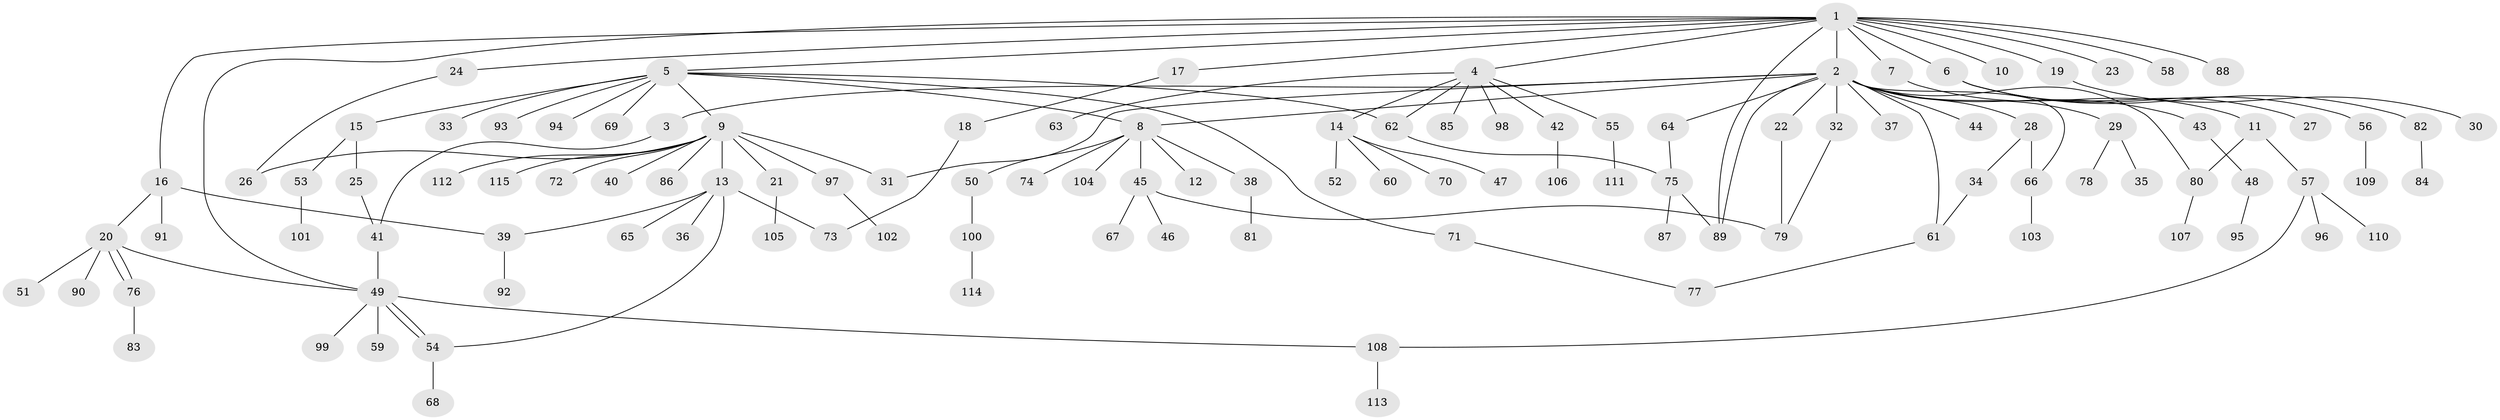 // coarse degree distribution, {14: 0.012048192771084338, 21: 0.012048192771084338, 2: 0.21686746987951808, 7: 0.024096385542168676, 9: 0.012048192771084338, 3: 0.13253012048192772, 10: 0.012048192771084338, 1: 0.5301204819277109, 5: 0.012048192771084338, 4: 0.024096385542168676, 8: 0.012048192771084338}
// Generated by graph-tools (version 1.1) at 2025/23/03/03/25 07:23:51]
// undirected, 115 vertices, 136 edges
graph export_dot {
graph [start="1"]
  node [color=gray90,style=filled];
  1;
  2;
  3;
  4;
  5;
  6;
  7;
  8;
  9;
  10;
  11;
  12;
  13;
  14;
  15;
  16;
  17;
  18;
  19;
  20;
  21;
  22;
  23;
  24;
  25;
  26;
  27;
  28;
  29;
  30;
  31;
  32;
  33;
  34;
  35;
  36;
  37;
  38;
  39;
  40;
  41;
  42;
  43;
  44;
  45;
  46;
  47;
  48;
  49;
  50;
  51;
  52;
  53;
  54;
  55;
  56;
  57;
  58;
  59;
  60;
  61;
  62;
  63;
  64;
  65;
  66;
  67;
  68;
  69;
  70;
  71;
  72;
  73;
  74;
  75;
  76;
  77;
  78;
  79;
  80;
  81;
  82;
  83;
  84;
  85;
  86;
  87;
  88;
  89;
  90;
  91;
  92;
  93;
  94;
  95;
  96;
  97;
  98;
  99;
  100;
  101;
  102;
  103;
  104;
  105;
  106;
  107;
  108;
  109;
  110;
  111;
  112;
  113;
  114;
  115;
  1 -- 2;
  1 -- 4;
  1 -- 5;
  1 -- 6;
  1 -- 7;
  1 -- 10;
  1 -- 16;
  1 -- 17;
  1 -- 19;
  1 -- 23;
  1 -- 24;
  1 -- 49;
  1 -- 58;
  1 -- 88;
  1 -- 89;
  2 -- 3;
  2 -- 8;
  2 -- 22;
  2 -- 28;
  2 -- 29;
  2 -- 31;
  2 -- 32;
  2 -- 37;
  2 -- 43;
  2 -- 44;
  2 -- 61;
  2 -- 64;
  2 -- 66;
  2 -- 80;
  2 -- 89;
  3 -- 41;
  4 -- 14;
  4 -- 42;
  4 -- 55;
  4 -- 62;
  4 -- 63;
  4 -- 85;
  4 -- 98;
  5 -- 8;
  5 -- 9;
  5 -- 15;
  5 -- 33;
  5 -- 62;
  5 -- 69;
  5 -- 71;
  5 -- 93;
  5 -- 94;
  6 -- 27;
  6 -- 56;
  6 -- 82;
  7 -- 11;
  8 -- 12;
  8 -- 38;
  8 -- 45;
  8 -- 50;
  8 -- 74;
  8 -- 104;
  9 -- 13;
  9 -- 21;
  9 -- 26;
  9 -- 31;
  9 -- 40;
  9 -- 72;
  9 -- 86;
  9 -- 97;
  9 -- 112;
  9 -- 115;
  11 -- 57;
  11 -- 80;
  13 -- 36;
  13 -- 39;
  13 -- 54;
  13 -- 65;
  13 -- 73;
  14 -- 47;
  14 -- 52;
  14 -- 60;
  14 -- 70;
  15 -- 25;
  15 -- 53;
  16 -- 20;
  16 -- 39;
  16 -- 91;
  17 -- 18;
  18 -- 73;
  19 -- 30;
  20 -- 49;
  20 -- 51;
  20 -- 76;
  20 -- 76;
  20 -- 90;
  21 -- 105;
  22 -- 79;
  24 -- 26;
  25 -- 41;
  28 -- 34;
  28 -- 66;
  29 -- 35;
  29 -- 78;
  32 -- 79;
  34 -- 61;
  38 -- 81;
  39 -- 92;
  41 -- 49;
  42 -- 106;
  43 -- 48;
  45 -- 46;
  45 -- 67;
  45 -- 79;
  48 -- 95;
  49 -- 54;
  49 -- 54;
  49 -- 59;
  49 -- 99;
  49 -- 108;
  50 -- 100;
  53 -- 101;
  54 -- 68;
  55 -- 111;
  56 -- 109;
  57 -- 96;
  57 -- 108;
  57 -- 110;
  61 -- 77;
  62 -- 75;
  64 -- 75;
  66 -- 103;
  71 -- 77;
  75 -- 87;
  75 -- 89;
  76 -- 83;
  80 -- 107;
  82 -- 84;
  97 -- 102;
  100 -- 114;
  108 -- 113;
}
